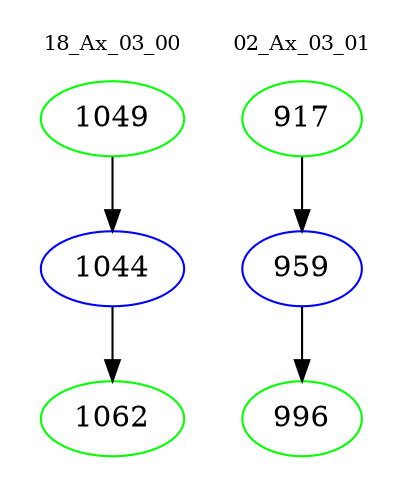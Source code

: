 digraph{
subgraph cluster_0 {
color = white
label = "18_Ax_03_00";
fontsize=10;
T0_1049 [label="1049", color="green"]
T0_1049 -> T0_1044 [color="black"]
T0_1044 [label="1044", color="blue"]
T0_1044 -> T0_1062 [color="black"]
T0_1062 [label="1062", color="green"]
}
subgraph cluster_1 {
color = white
label = "02_Ax_03_01";
fontsize=10;
T1_917 [label="917", color="green"]
T1_917 -> T1_959 [color="black"]
T1_959 [label="959", color="blue"]
T1_959 -> T1_996 [color="black"]
T1_996 [label="996", color="green"]
}
}
